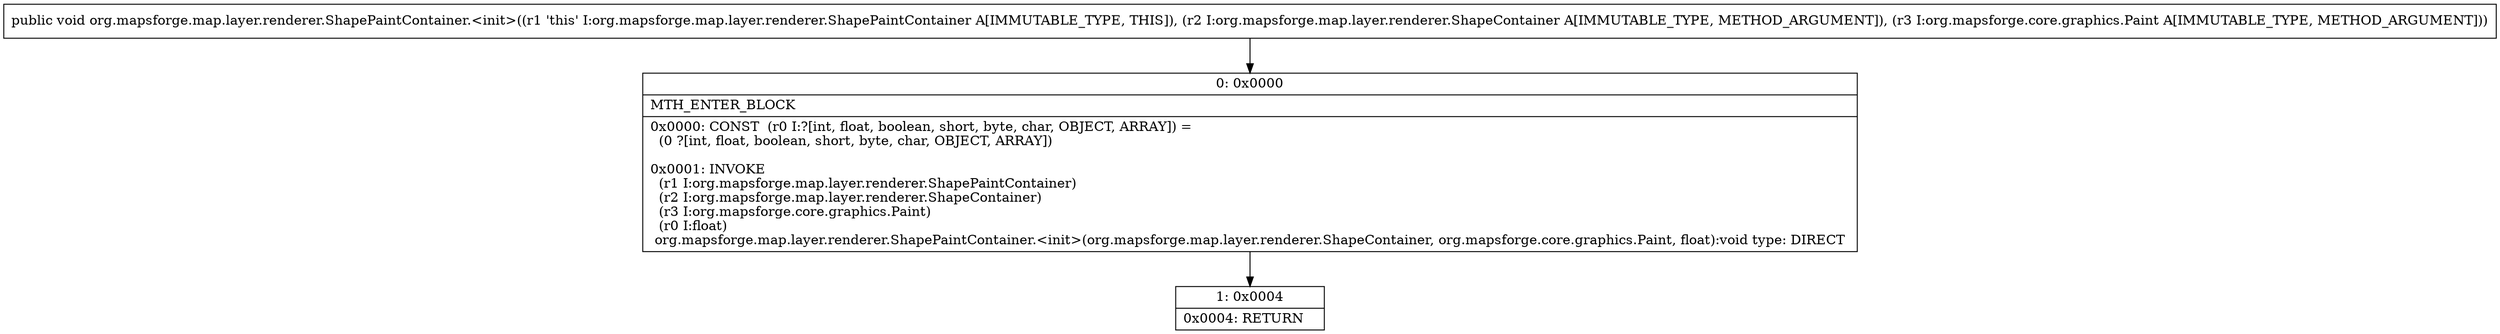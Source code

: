 digraph "CFG fororg.mapsforge.map.layer.renderer.ShapePaintContainer.\<init\>(Lorg\/mapsforge\/map\/layer\/renderer\/ShapeContainer;Lorg\/mapsforge\/core\/graphics\/Paint;)V" {
Node_0 [shape=record,label="{0\:\ 0x0000|MTH_ENTER_BLOCK\l|0x0000: CONST  (r0 I:?[int, float, boolean, short, byte, char, OBJECT, ARRAY]) = \l  (0 ?[int, float, boolean, short, byte, char, OBJECT, ARRAY])\l \l0x0001: INVOKE  \l  (r1 I:org.mapsforge.map.layer.renderer.ShapePaintContainer)\l  (r2 I:org.mapsforge.map.layer.renderer.ShapeContainer)\l  (r3 I:org.mapsforge.core.graphics.Paint)\l  (r0 I:float)\l org.mapsforge.map.layer.renderer.ShapePaintContainer.\<init\>(org.mapsforge.map.layer.renderer.ShapeContainer, org.mapsforge.core.graphics.Paint, float):void type: DIRECT \l}"];
Node_1 [shape=record,label="{1\:\ 0x0004|0x0004: RETURN   \l}"];
MethodNode[shape=record,label="{public void org.mapsforge.map.layer.renderer.ShapePaintContainer.\<init\>((r1 'this' I:org.mapsforge.map.layer.renderer.ShapePaintContainer A[IMMUTABLE_TYPE, THIS]), (r2 I:org.mapsforge.map.layer.renderer.ShapeContainer A[IMMUTABLE_TYPE, METHOD_ARGUMENT]), (r3 I:org.mapsforge.core.graphics.Paint A[IMMUTABLE_TYPE, METHOD_ARGUMENT])) }"];
MethodNode -> Node_0;
Node_0 -> Node_1;
}

